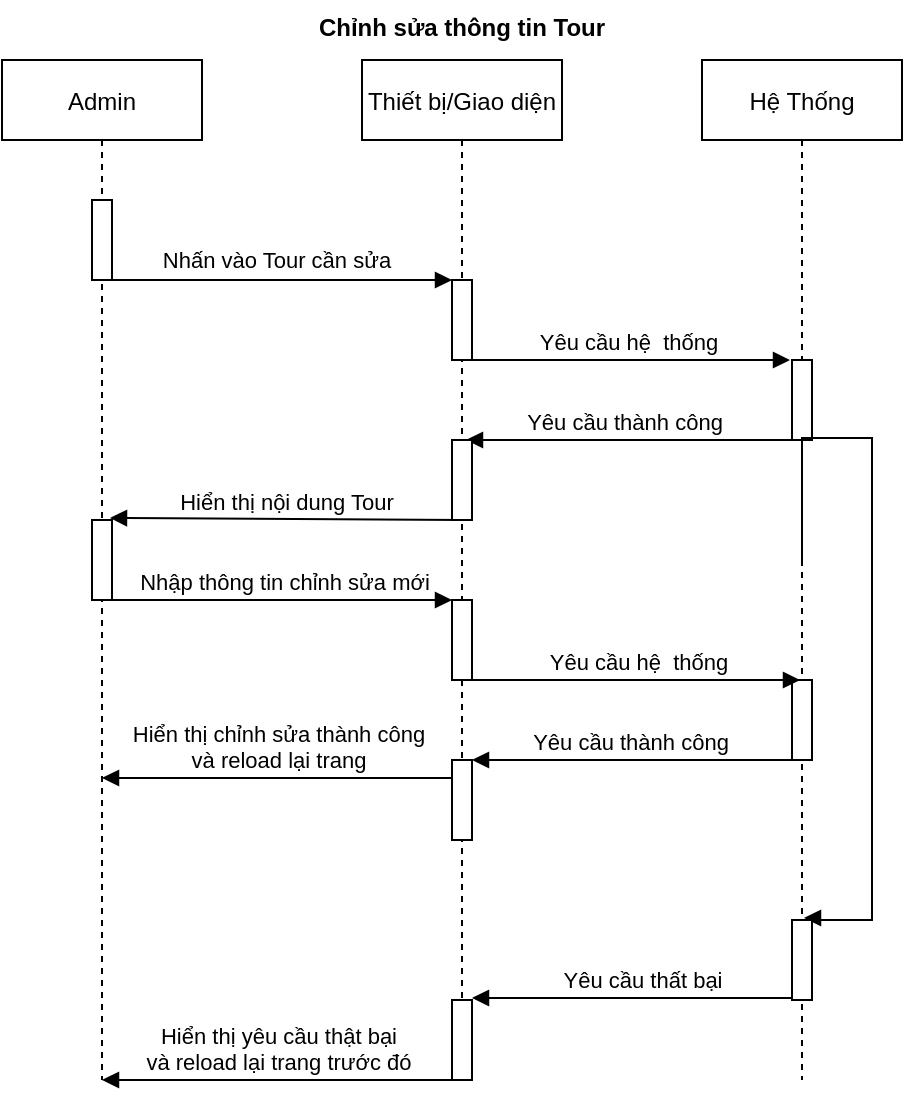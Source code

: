 <mxfile version="14.9.8" type="github">
  <diagram id="kgpKYQtTHZ0yAKxKKP6v" name="Page-1">
    <mxGraphModel dx="1422" dy="762" grid="1" gridSize="10" guides="1" tooltips="1" connect="1" arrows="1" fold="1" page="1" pageScale="1" pageWidth="850" pageHeight="1100" math="0" shadow="0">
      <root>
        <mxCell id="0" />
        <mxCell id="1" parent="0" />
        <mxCell id="Jid91bu7vrntxjk7WqfD-1" value="Admin" style="shape=umlLifeline;perimeter=lifelinePerimeter;container=1;collapsible=0;recursiveResize=0;rounded=0;shadow=0;strokeWidth=1;" parent="1" vertex="1">
          <mxGeometry x="130" y="90" width="100" height="510" as="geometry" />
        </mxCell>
        <mxCell id="Jid91bu7vrntxjk7WqfD-2" value="" style="points=[];perimeter=orthogonalPerimeter;rounded=0;shadow=0;strokeWidth=1;" parent="Jid91bu7vrntxjk7WqfD-1" vertex="1">
          <mxGeometry x="45" y="70" width="10" height="40" as="geometry" />
        </mxCell>
        <mxCell id="Jid91bu7vrntxjk7WqfD-3" value="Thiết bị/Giao diện" style="shape=umlLifeline;perimeter=lifelinePerimeter;container=1;collapsible=0;recursiveResize=0;rounded=0;shadow=0;strokeWidth=1;" parent="1" vertex="1">
          <mxGeometry x="310" y="90" width="100" height="470" as="geometry" />
        </mxCell>
        <mxCell id="Jid91bu7vrntxjk7WqfD-4" value="" style="points=[];perimeter=orthogonalPerimeter;rounded=0;shadow=0;strokeWidth=1;" parent="Jid91bu7vrntxjk7WqfD-3" vertex="1">
          <mxGeometry x="45" y="110" width="10" height="40" as="geometry" />
        </mxCell>
        <mxCell id="Jid91bu7vrntxjk7WqfD-5" value="Nhấn vào Tour cần sửa" style="verticalAlign=bottom;endArrow=block;shadow=0;strokeWidth=1;" parent="1" source="Jid91bu7vrntxjk7WqfD-2" target="Jid91bu7vrntxjk7WqfD-4" edge="1">
          <mxGeometry x="-0.029" y="1" relative="1" as="geometry">
            <mxPoint x="285" y="170" as="sourcePoint" />
            <mxPoint x="350" y="200" as="targetPoint" />
            <Array as="points">
              <mxPoint x="290" y="200" />
              <mxPoint x="320" y="200" />
            </Array>
            <mxPoint as="offset" />
          </mxGeometry>
        </mxCell>
        <mxCell id="Jid91bu7vrntxjk7WqfD-6" value="Hệ Thống" style="shape=umlLifeline;perimeter=lifelinePerimeter;container=1;collapsible=0;recursiveResize=0;rounded=0;shadow=0;strokeWidth=1;" parent="1" vertex="1">
          <mxGeometry x="480" y="90" width="100" height="510" as="geometry" />
        </mxCell>
        <mxCell id="Jid91bu7vrntxjk7WqfD-7" value="" style="points=[];perimeter=orthogonalPerimeter;rounded=0;shadow=0;strokeWidth=1;" parent="Jid91bu7vrntxjk7WqfD-6" vertex="1">
          <mxGeometry x="45" y="150" width="10" height="40" as="geometry" />
        </mxCell>
        <mxCell id="Jid91bu7vrntxjk7WqfD-8" value="Yêu cầu hệ&amp;nbsp; thống" style="html=1;verticalAlign=bottom;endArrow=block;entryX=-0.1;entryY=0;entryDx=0;entryDy=0;entryPerimeter=0;exitX=0.5;exitY=1;exitDx=0;exitDy=0;exitPerimeter=0;" parent="1" source="Jid91bu7vrntxjk7WqfD-4" target="Jid91bu7vrntxjk7WqfD-7" edge="1">
          <mxGeometry x="0.006" width="80" relative="1" as="geometry">
            <mxPoint x="355" y="250" as="sourcePoint" />
            <mxPoint x="520" y="250" as="targetPoint" />
            <mxPoint as="offset" />
          </mxGeometry>
        </mxCell>
        <mxCell id="Jid91bu7vrntxjk7WqfD-9" value="Yêu cầu thành công" style="html=1;verticalAlign=bottom;endArrow=block;exitX=0.5;exitY=1;exitDx=0;exitDy=0;exitPerimeter=0;entryX=0.7;entryY=0;entryDx=0;entryDy=0;entryPerimeter=0;" parent="1" source="Jid91bu7vrntxjk7WqfD-7" target="Jid91bu7vrntxjk7WqfD-11" edge="1">
          <mxGeometry x="0.059" width="80" relative="1" as="geometry">
            <mxPoint x="445" y="290" as="sourcePoint" />
            <mxPoint x="360" y="290" as="targetPoint" />
            <mxPoint as="offset" />
          </mxGeometry>
        </mxCell>
        <mxCell id="Jid91bu7vrntxjk7WqfD-10" value="Hiển thị nội dung Tour" style="html=1;verticalAlign=bottom;endArrow=block;exitX=0.5;exitY=1;exitDx=0;exitDy=0;exitPerimeter=0;" parent="1" source="Jid91bu7vrntxjk7WqfD-11" edge="1">
          <mxGeometry width="80" relative="1" as="geometry">
            <mxPoint x="350" y="330" as="sourcePoint" />
            <mxPoint x="184" y="319" as="targetPoint" />
            <mxPoint as="offset" />
          </mxGeometry>
        </mxCell>
        <mxCell id="Jid91bu7vrntxjk7WqfD-11" value="" style="points=[];perimeter=orthogonalPerimeter;rounded=0;shadow=0;strokeWidth=1;" parent="1" vertex="1">
          <mxGeometry x="355" y="280" width="10" height="40" as="geometry" />
        </mxCell>
        <mxCell id="Jid91bu7vrntxjk7WqfD-12" value="" style="html=1;points=[];perimeter=orthogonalPerimeter;" parent="1" vertex="1">
          <mxGeometry x="525" y="400" width="10" height="40" as="geometry" />
        </mxCell>
        <mxCell id="Jid91bu7vrntxjk7WqfD-13" value="" style="edgeStyle=orthogonalEdgeStyle;html=1;align=left;spacingLeft=2;endArrow=block;rounded=0;exitX=0.5;exitY=0.493;exitDx=0;exitDy=0;exitPerimeter=0;entryX=0.6;entryY=-0.025;entryDx=0;entryDy=0;entryPerimeter=0;" parent="1" source="Jid91bu7vrntxjk7WqfD-6" target="Jid91bu7vrntxjk7WqfD-23" edge="1">
          <mxGeometry y="85" relative="1" as="geometry">
            <mxPoint x="535" y="290" as="sourcePoint" />
            <Array as="points">
              <mxPoint x="530" y="279" />
              <mxPoint x="565" y="279" />
              <mxPoint x="565" y="520" />
              <mxPoint x="535" y="520" />
              <mxPoint x="535" y="519" />
            </Array>
            <mxPoint as="offset" />
            <mxPoint x="536" y="530" as="targetPoint" />
          </mxGeometry>
        </mxCell>
        <mxCell id="Jid91bu7vrntxjk7WqfD-14" value="Yêu cầu thất bại" style="html=1;verticalAlign=bottom;endArrow=block;exitX=0.5;exitY=1;exitDx=0;exitDy=0;exitPerimeter=0;" parent="1" edge="1">
          <mxGeometry width="80" relative="1" as="geometry">
            <mxPoint x="535" y="559" as="sourcePoint" />
            <mxPoint x="365" y="559" as="targetPoint" />
            <mxPoint as="offset" />
          </mxGeometry>
        </mxCell>
        <mxCell id="Jid91bu7vrntxjk7WqfD-15" value="" style="points=[];perimeter=orthogonalPerimeter;rounded=0;shadow=0;strokeWidth=1;" parent="1" vertex="1">
          <mxGeometry x="355" y="440" width="10" height="40" as="geometry" />
        </mxCell>
        <mxCell id="Jid91bu7vrntxjk7WqfD-16" value="Hiển thị chỉnh sửa thành công&lt;br&gt;và reload lại trang" style="html=1;verticalAlign=bottom;endArrow=block;exitX=0.5;exitY=1;exitDx=0;exitDy=0;exitPerimeter=0;" parent="1" target="Jid91bu7vrntxjk7WqfD-1" edge="1">
          <mxGeometry width="80" relative="1" as="geometry">
            <mxPoint x="355" y="449" as="sourcePoint" />
            <mxPoint x="185" y="449" as="targetPoint" />
            <mxPoint as="offset" />
          </mxGeometry>
        </mxCell>
        <mxCell id="Jid91bu7vrntxjk7WqfD-17" value="Chỉnh sửa thông tin Tour" style="text;align=center;fontStyle=1;verticalAlign=middle;spacingLeft=3;spacingRight=3;strokeColor=none;rotatable=0;points=[[0,0.5],[1,0.5]];portConstraint=eastwest;" parent="1" vertex="1">
          <mxGeometry x="320" y="60" width="80" height="26" as="geometry" />
        </mxCell>
        <mxCell id="Jid91bu7vrntxjk7WqfD-18" value="" style="points=[];perimeter=orthogonalPerimeter;rounded=0;shadow=0;strokeWidth=1;" parent="1" vertex="1">
          <mxGeometry x="175" y="320" width="10" height="40" as="geometry" />
        </mxCell>
        <mxCell id="Jid91bu7vrntxjk7WqfD-19" value="Nhập thông tin chỉnh sửa mới" style="html=1;verticalAlign=bottom;endArrow=block;exitX=0.5;exitY=1;exitDx=0;exitDy=0;exitPerimeter=0;" parent="1" target="Jid91bu7vrntxjk7WqfD-20" edge="1">
          <mxGeometry x="0.006" width="80" relative="1" as="geometry">
            <mxPoint x="185" y="360" as="sourcePoint" />
            <mxPoint x="349" y="360" as="targetPoint" />
            <mxPoint as="offset" />
          </mxGeometry>
        </mxCell>
        <mxCell id="Jid91bu7vrntxjk7WqfD-20" value="" style="points=[];perimeter=orthogonalPerimeter;rounded=0;shadow=0;strokeWidth=1;" parent="1" vertex="1">
          <mxGeometry x="355" y="360" width="10" height="40" as="geometry" />
        </mxCell>
        <mxCell id="Jid91bu7vrntxjk7WqfD-21" value="Yêu cầu hệ&amp;nbsp; thống" style="html=1;verticalAlign=bottom;endArrow=block;entryX=-0.1;entryY=0;entryDx=0;entryDy=0;entryPerimeter=0;exitX=0.5;exitY=1;exitDx=0;exitDy=0;exitPerimeter=0;" parent="1" edge="1">
          <mxGeometry x="0.006" width="80" relative="1" as="geometry">
            <mxPoint x="365" y="400" as="sourcePoint" />
            <mxPoint x="529" y="400" as="targetPoint" />
            <mxPoint as="offset" />
          </mxGeometry>
        </mxCell>
        <mxCell id="Jid91bu7vrntxjk7WqfD-22" value="Yêu cầu thành công" style="html=1;verticalAlign=bottom;endArrow=block;exitX=0.5;exitY=1;exitDx=0;exitDy=0;exitPerimeter=0;entryX=0.7;entryY=0;entryDx=0;entryDy=0;entryPerimeter=0;" parent="1" edge="1">
          <mxGeometry x="0.059" width="80" relative="1" as="geometry">
            <mxPoint x="533" y="440" as="sourcePoint" />
            <mxPoint x="365" y="440" as="targetPoint" />
            <mxPoint as="offset" />
          </mxGeometry>
        </mxCell>
        <mxCell id="Jid91bu7vrntxjk7WqfD-23" value="" style="html=1;points=[];perimeter=orthogonalPerimeter;" parent="1" vertex="1">
          <mxGeometry x="525" y="520" width="10" height="40" as="geometry" />
        </mxCell>
        <mxCell id="Jid91bu7vrntxjk7WqfD-24" value="" style="points=[];perimeter=orthogonalPerimeter;rounded=0;shadow=0;strokeWidth=1;" parent="1" vertex="1">
          <mxGeometry x="355" y="560" width="10" height="40" as="geometry" />
        </mxCell>
        <mxCell id="Jid91bu7vrntxjk7WqfD-25" value="Hiển thị yêu cầu thật bại&lt;br&gt;và reload lại trang trước đó" style="html=1;verticalAlign=bottom;endArrow=block;exitX=0.5;exitY=1;exitDx=0;exitDy=0;exitPerimeter=0;" parent="1" target="Jid91bu7vrntxjk7WqfD-1" edge="1">
          <mxGeometry width="80" relative="1" as="geometry">
            <mxPoint x="355" y="600" as="sourcePoint" />
            <mxPoint x="185" y="600" as="targetPoint" />
            <mxPoint as="offset" />
          </mxGeometry>
        </mxCell>
      </root>
    </mxGraphModel>
  </diagram>
</mxfile>
